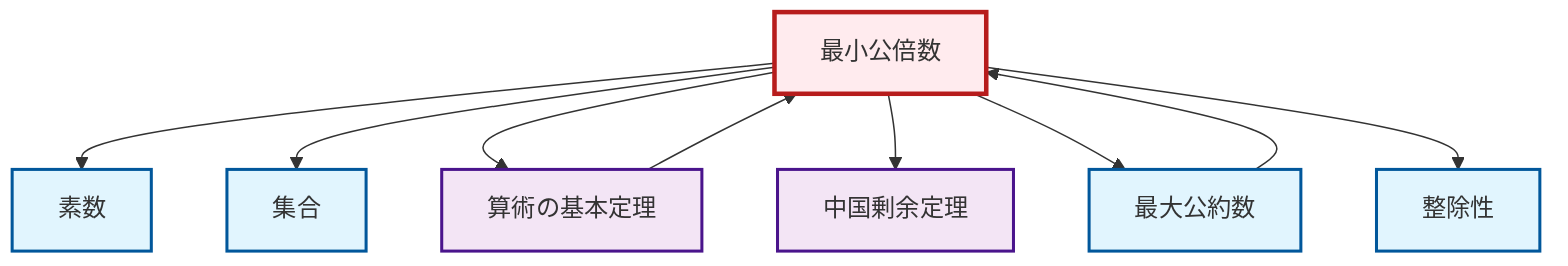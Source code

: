 graph TD
    classDef definition fill:#e1f5fe,stroke:#01579b,stroke-width:2px
    classDef theorem fill:#f3e5f5,stroke:#4a148c,stroke-width:2px
    classDef axiom fill:#fff3e0,stroke:#e65100,stroke-width:2px
    classDef example fill:#e8f5e9,stroke:#1b5e20,stroke-width:2px
    classDef current fill:#ffebee,stroke:#b71c1c,stroke-width:3px
    def-lcm["最小公倍数"]:::definition
    def-gcd["最大公約数"]:::definition
    thm-fundamental-arithmetic["算術の基本定理"]:::theorem
    def-divisibility["整除性"]:::definition
    def-set["集合"]:::definition
    thm-chinese-remainder["中国剰余定理"]:::theorem
    def-prime["素数"]:::definition
    def-lcm --> def-prime
    def-lcm --> def-set
    thm-fundamental-arithmetic --> def-lcm
    def-lcm --> thm-fundamental-arithmetic
    def-lcm --> thm-chinese-remainder
    def-lcm --> def-gcd
    def-gcd --> def-lcm
    def-lcm --> def-divisibility
    class def-lcm current